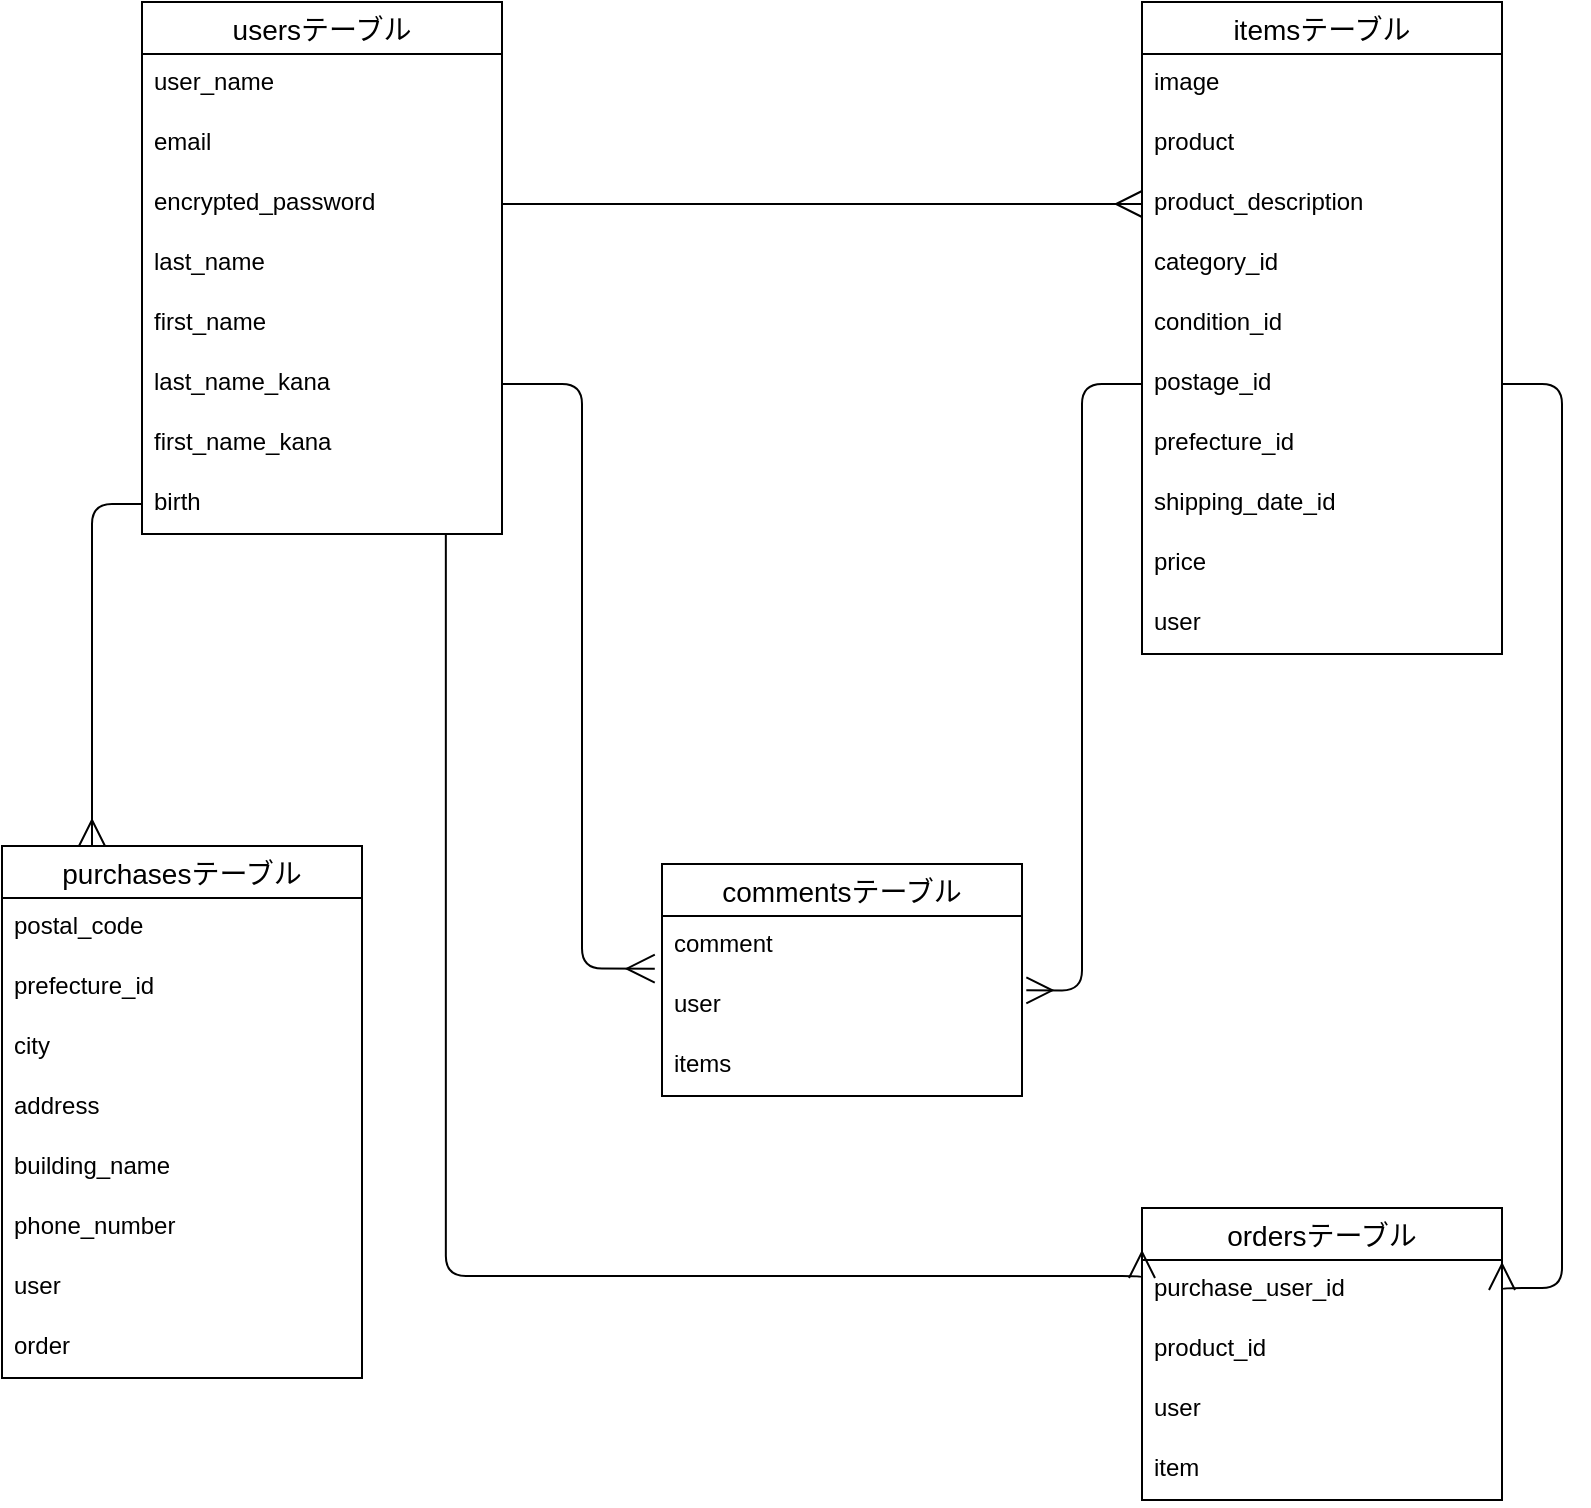 <mxfile>
    <diagram id="lXzWbCZwqVX-z7QhII1w" name="ページ1">
        <mxGraphModel dx="907" dy="836" grid="1" gridSize="10" guides="1" tooltips="1" connect="1" arrows="1" fold="1" page="1" pageScale="1" pageWidth="827" pageHeight="1169" math="0" shadow="0">
            <root>
                <mxCell id="0"/>
                <mxCell id="1" parent="0"/>
                <mxCell id="103" value="usersテーブル" style="swimlane;fontStyle=0;childLayout=stackLayout;horizontal=1;startSize=26;horizontalStack=0;resizeParent=1;resizeParentMax=0;resizeLast=0;collapsible=1;marginBottom=0;align=center;fontSize=14;" parent="1" vertex="1">
                    <mxGeometry x="80" y="38" width="180" height="266" as="geometry"/>
                </mxCell>
                <mxCell id="104" value="user_name" style="text;strokeColor=none;fillColor=none;spacingLeft=4;spacingRight=4;overflow=hidden;rotatable=0;points=[[0,0.5],[1,0.5]];portConstraint=eastwest;fontSize=12;" parent="103" vertex="1">
                    <mxGeometry y="26" width="180" height="30" as="geometry"/>
                </mxCell>
                <mxCell id="107" value="email" style="text;strokeColor=none;fillColor=none;spacingLeft=4;spacingRight=4;overflow=hidden;rotatable=0;points=[[0,0.5],[1,0.5]];portConstraint=eastwest;fontSize=12;" parent="103" vertex="1">
                    <mxGeometry y="56" width="180" height="30" as="geometry"/>
                </mxCell>
                <mxCell id="176" value="encrypted_password" style="text;strokeColor=none;fillColor=none;spacingLeft=4;spacingRight=4;overflow=hidden;rotatable=0;points=[[0,0.5],[1,0.5]];portConstraint=eastwest;fontSize=12;" parent="103" vertex="1">
                    <mxGeometry y="86" width="180" height="30" as="geometry"/>
                </mxCell>
                <mxCell id="179" value="last_name" style="text;strokeColor=none;fillColor=none;spacingLeft=4;spacingRight=4;overflow=hidden;rotatable=0;points=[[0,0.5],[1,0.5]];portConstraint=eastwest;fontSize=12;" parent="103" vertex="1">
                    <mxGeometry y="116" width="180" height="30" as="geometry"/>
                </mxCell>
                <mxCell id="178" value="first_name" style="text;strokeColor=none;fillColor=none;spacingLeft=4;spacingRight=4;overflow=hidden;rotatable=0;points=[[0,0.5],[1,0.5]];portConstraint=eastwest;fontSize=12;" parent="103" vertex="1">
                    <mxGeometry y="146" width="180" height="30" as="geometry"/>
                </mxCell>
                <mxCell id="110" value="last_name_kana" style="text;strokeColor=none;fillColor=none;spacingLeft=4;spacingRight=4;overflow=hidden;rotatable=0;points=[[0,0.5],[1,0.5]];portConstraint=eastwest;fontSize=12;" parent="103" vertex="1">
                    <mxGeometry y="176" width="180" height="30" as="geometry"/>
                </mxCell>
                <mxCell id="111" value="first_name_kana" style="text;strokeColor=none;fillColor=none;spacingLeft=4;spacingRight=4;overflow=hidden;rotatable=0;points=[[0,0.5],[1,0.5]];portConstraint=eastwest;fontSize=12;" parent="103" vertex="1">
                    <mxGeometry y="206" width="180" height="30" as="geometry"/>
                </mxCell>
                <mxCell id="112" value="birth" style="text;strokeColor=none;fillColor=none;spacingLeft=4;spacingRight=4;overflow=hidden;rotatable=0;points=[[0,0.5],[1,0.5]];portConstraint=eastwest;fontSize=12;" parent="103" vertex="1">
                    <mxGeometry y="236" width="180" height="30" as="geometry"/>
                </mxCell>
                <mxCell id="117" value="itemsテーブル" style="swimlane;fontStyle=0;childLayout=stackLayout;horizontal=1;startSize=26;horizontalStack=0;resizeParent=1;resizeParentMax=0;resizeLast=0;collapsible=1;marginBottom=0;align=center;fontSize=14;" parent="1" vertex="1">
                    <mxGeometry x="580" y="38" width="180" height="326" as="geometry"/>
                </mxCell>
                <mxCell id="118" value="image" style="text;strokeColor=none;fillColor=none;spacingLeft=4;spacingRight=4;overflow=hidden;rotatable=0;points=[[0,0.5],[1,0.5]];portConstraint=eastwest;fontSize=12;" parent="117" vertex="1">
                    <mxGeometry y="26" width="180" height="30" as="geometry"/>
                </mxCell>
                <mxCell id="119" value="product" style="text;strokeColor=none;fillColor=none;spacingLeft=4;spacingRight=4;overflow=hidden;rotatable=0;points=[[0,0.5],[1,0.5]];portConstraint=eastwest;fontSize=12;" parent="117" vertex="1">
                    <mxGeometry y="56" width="180" height="30" as="geometry"/>
                </mxCell>
                <mxCell id="120" value="product_description" style="text;strokeColor=none;fillColor=none;spacingLeft=4;spacingRight=4;overflow=hidden;rotatable=0;points=[[0,0.5],[1,0.5]];portConstraint=eastwest;fontSize=12;" parent="117" vertex="1">
                    <mxGeometry y="86" width="180" height="30" as="geometry"/>
                </mxCell>
                <mxCell id="121" value="category_id" style="text;strokeColor=none;fillColor=none;spacingLeft=4;spacingRight=4;overflow=hidden;rotatable=0;points=[[0,0.5],[1,0.5]];portConstraint=eastwest;fontSize=12;" parent="117" vertex="1">
                    <mxGeometry y="116" width="180" height="30" as="geometry"/>
                </mxCell>
                <mxCell id="122" value="condition_id" style="text;strokeColor=none;fillColor=none;spacingLeft=4;spacingRight=4;overflow=hidden;rotatable=0;points=[[0,0.5],[1,0.5]];portConstraint=eastwest;fontSize=12;" parent="117" vertex="1">
                    <mxGeometry y="146" width="180" height="30" as="geometry"/>
                </mxCell>
                <mxCell id="139" value="postage_id" style="text;strokeColor=none;fillColor=none;spacingLeft=4;spacingRight=4;overflow=hidden;rotatable=0;points=[[0,0.5],[1,0.5]];portConstraint=eastwest;fontSize=12;" parent="117" vertex="1">
                    <mxGeometry y="176" width="180" height="30" as="geometry"/>
                </mxCell>
                <mxCell id="140" value="prefecture_id" style="text;strokeColor=none;fillColor=none;spacingLeft=4;spacingRight=4;overflow=hidden;rotatable=0;points=[[0,0.5],[1,0.5]];portConstraint=eastwest;fontSize=12;" parent="117" vertex="1">
                    <mxGeometry y="206" width="180" height="30" as="geometry"/>
                </mxCell>
                <mxCell id="141" value="shipping_date_id" style="text;strokeColor=none;fillColor=none;spacingLeft=4;spacingRight=4;overflow=hidden;rotatable=0;points=[[0,0.5],[1,0.5]];portConstraint=eastwest;fontSize=12;" parent="117" vertex="1">
                    <mxGeometry y="236" width="180" height="30" as="geometry"/>
                </mxCell>
                <mxCell id="142" value="price" style="text;strokeColor=none;fillColor=none;spacingLeft=4;spacingRight=4;overflow=hidden;rotatable=0;points=[[0,0.5],[1,0.5]];portConstraint=eastwest;fontSize=12;" parent="117" vertex="1">
                    <mxGeometry y="266" width="180" height="30" as="geometry"/>
                </mxCell>
                <mxCell id="143" value="user" style="text;strokeColor=none;fillColor=none;spacingLeft=4;spacingRight=4;overflow=hidden;rotatable=0;points=[[0,0.5],[1,0.5]];portConstraint=eastwest;fontSize=12;" parent="117" vertex="1">
                    <mxGeometry y="296" width="180" height="30" as="geometry"/>
                </mxCell>
                <mxCell id="145" value="commentsテーブル" style="swimlane;fontStyle=0;childLayout=stackLayout;horizontal=1;startSize=26;horizontalStack=0;resizeParent=1;resizeParentMax=0;resizeLast=0;collapsible=1;marginBottom=0;align=center;fontSize=14;" parent="1" vertex="1">
                    <mxGeometry x="340" y="469" width="180" height="116" as="geometry"/>
                </mxCell>
                <mxCell id="146" value="comment" style="text;strokeColor=none;fillColor=none;spacingLeft=4;spacingRight=4;overflow=hidden;rotatable=0;points=[[0,0.5],[1,0.5]];portConstraint=eastwest;fontSize=12;" parent="145" vertex="1">
                    <mxGeometry y="26" width="180" height="30" as="geometry"/>
                </mxCell>
                <mxCell id="147" value="user" style="text;strokeColor=none;fillColor=none;spacingLeft=4;spacingRight=4;overflow=hidden;rotatable=0;points=[[0,0.5],[1,0.5]];portConstraint=eastwest;fontSize=12;" parent="145" vertex="1">
                    <mxGeometry y="56" width="180" height="30" as="geometry"/>
                </mxCell>
                <mxCell id="148" value="items" style="text;strokeColor=none;fillColor=none;spacingLeft=4;spacingRight=4;overflow=hidden;rotatable=0;points=[[0,0.5],[1,0.5]];portConstraint=eastwest;fontSize=12;" parent="145" vertex="1">
                    <mxGeometry y="86" width="180" height="30" as="geometry"/>
                </mxCell>
                <mxCell id="156" value="purchasesテーブル" style="swimlane;fontStyle=0;childLayout=stackLayout;horizontal=1;startSize=26;horizontalStack=0;resizeParent=1;resizeParentMax=0;resizeLast=0;collapsible=1;marginBottom=0;align=center;fontSize=14;" parent="1" vertex="1">
                    <mxGeometry x="10" y="460" width="180" height="266" as="geometry"/>
                </mxCell>
                <mxCell id="161" value="postal_code" style="text;strokeColor=none;fillColor=none;spacingLeft=4;spacingRight=4;overflow=hidden;rotatable=0;points=[[0,0.5],[1,0.5]];portConstraint=eastwest;fontSize=12;" parent="156" vertex="1">
                    <mxGeometry y="26" width="180" height="30" as="geometry"/>
                </mxCell>
                <mxCell id="162" value="prefecture_id" style="text;strokeColor=none;fillColor=none;spacingLeft=4;spacingRight=4;overflow=hidden;rotatable=0;points=[[0,0.5],[1,0.5]];portConstraint=eastwest;fontSize=12;" parent="156" vertex="1">
                    <mxGeometry y="56" width="180" height="30" as="geometry"/>
                </mxCell>
                <mxCell id="163" value="city" style="text;strokeColor=none;fillColor=none;spacingLeft=4;spacingRight=4;overflow=hidden;rotatable=0;points=[[0,0.5],[1,0.5]];portConstraint=eastwest;fontSize=12;" parent="156" vertex="1">
                    <mxGeometry y="86" width="180" height="30" as="geometry"/>
                </mxCell>
                <mxCell id="164" value="address" style="text;strokeColor=none;fillColor=none;spacingLeft=4;spacingRight=4;overflow=hidden;rotatable=0;points=[[0,0.5],[1,0.5]];portConstraint=eastwest;fontSize=12;" parent="156" vertex="1">
                    <mxGeometry y="116" width="180" height="30" as="geometry"/>
                </mxCell>
                <mxCell id="165" value="building_name" style="text;strokeColor=none;fillColor=none;spacingLeft=4;spacingRight=4;overflow=hidden;rotatable=0;points=[[0,0.5],[1,0.5]];portConstraint=eastwest;fontSize=12;" parent="156" vertex="1">
                    <mxGeometry y="146" width="180" height="30" as="geometry"/>
                </mxCell>
                <mxCell id="166" value="phone_number" style="text;strokeColor=none;fillColor=none;spacingLeft=4;spacingRight=4;overflow=hidden;rotatable=0;points=[[0,0.5],[1,0.5]];portConstraint=eastwest;fontSize=12;" parent="156" vertex="1">
                    <mxGeometry y="176" width="180" height="30" as="geometry"/>
                </mxCell>
                <mxCell id="189" value="user" style="text;strokeColor=none;fillColor=none;spacingLeft=4;spacingRight=4;overflow=hidden;rotatable=0;points=[[0,0.5],[1,0.5]];portConstraint=eastwest;fontSize=12;" vertex="1" parent="156">
                    <mxGeometry y="206" width="180" height="30" as="geometry"/>
                </mxCell>
                <mxCell id="190" value="order" style="text;strokeColor=none;fillColor=none;spacingLeft=4;spacingRight=4;overflow=hidden;rotatable=0;points=[[0,0.5],[1,0.5]];portConstraint=eastwest;fontSize=12;" vertex="1" parent="156">
                    <mxGeometry y="236" width="180" height="30" as="geometry"/>
                </mxCell>
                <mxCell id="169" style="edgeStyle=none;html=1;exitX=1;exitY=0.5;exitDx=0;exitDy=0;entryX=0;entryY=0.5;entryDx=0;entryDy=0;endArrow=ERmany;endFill=0;endSize=11;" parent="1" source="176" target="120" edge="1">
                    <mxGeometry relative="1" as="geometry">
                        <mxPoint x="260.0" y="169" as="sourcePoint"/>
                    </mxGeometry>
                </mxCell>
                <mxCell id="171" style="edgeStyle=none;html=1;endArrow=none;endFill=0;" parent="1" edge="1">
                    <mxGeometry relative="1" as="geometry">
                        <mxPoint x="320" y="229" as="targetPoint"/>
                        <mxPoint x="320" y="229" as="sourcePoint"/>
                    </mxGeometry>
                </mxCell>
                <mxCell id="172" style="edgeStyle=orthogonalEdgeStyle;html=1;endArrow=ERmany;endFill=0;entryX=-0.02;entryY=0.878;entryDx=0;entryDy=0;entryPerimeter=0;endSize=12;exitX=1;exitY=0.5;exitDx=0;exitDy=0;" parent="1" source="110" target="146" edge="1">
                    <mxGeometry relative="1" as="geometry">
                        <mxPoint x="300" y="229" as="targetPoint"/>
                        <mxPoint x="290" y="330" as="sourcePoint"/>
                    </mxGeometry>
                </mxCell>
                <mxCell id="173" style="edgeStyle=orthogonalEdgeStyle;html=1;exitX=0;exitY=0.5;exitDx=0;exitDy=0;entryX=1.012;entryY=0.239;entryDx=0;entryDy=0;entryPerimeter=0;endArrow=ERmany;endFill=0;endSize=11;" parent="1" source="139" target="147" edge="1">
                    <mxGeometry relative="1" as="geometry"/>
                </mxCell>
                <mxCell id="180" style="edgeStyle=orthogonalEdgeStyle;html=1;exitX=0;exitY=0.5;exitDx=0;exitDy=0;entryX=0.25;entryY=0;entryDx=0;entryDy=0;endArrow=ERmany;endFill=0;endSize=11;" parent="1" source="112" target="156" edge="1">
                    <mxGeometry relative="1" as="geometry"/>
                </mxCell>
                <mxCell id="181" value="ordersテーブル" style="swimlane;fontStyle=0;childLayout=stackLayout;horizontal=1;startSize=26;horizontalStack=0;resizeParent=1;resizeParentMax=0;resizeLast=0;collapsible=1;marginBottom=0;align=center;fontSize=14;" vertex="1" parent="1">
                    <mxGeometry x="580" y="641" width="180" height="146" as="geometry"/>
                </mxCell>
                <mxCell id="182" value="purchase_user_id" style="text;strokeColor=none;fillColor=none;spacingLeft=4;spacingRight=4;overflow=hidden;rotatable=0;points=[[0,0.5],[1,0.5]];portConstraint=eastwest;fontSize=12;" vertex="1" parent="181">
                    <mxGeometry y="26" width="180" height="30" as="geometry"/>
                </mxCell>
                <mxCell id="183" value="product_id" style="text;strokeColor=none;fillColor=none;spacingLeft=4;spacingRight=4;overflow=hidden;rotatable=0;points=[[0,0.5],[1,0.5]];portConstraint=eastwest;fontSize=12;" vertex="1" parent="181">
                    <mxGeometry y="56" width="180" height="30" as="geometry"/>
                </mxCell>
                <mxCell id="191" value="user" style="text;strokeColor=none;fillColor=none;spacingLeft=4;spacingRight=4;overflow=hidden;rotatable=0;points=[[0,0.5],[1,0.5]];portConstraint=eastwest;fontSize=12;" vertex="1" parent="181">
                    <mxGeometry y="86" width="180" height="30" as="geometry"/>
                </mxCell>
                <mxCell id="192" value="item" style="text;strokeColor=none;fillColor=none;spacingLeft=4;spacingRight=4;overflow=hidden;rotatable=0;points=[[0,0.5],[1,0.5]];portConstraint=eastwest;fontSize=12;" vertex="1" parent="181">
                    <mxGeometry y="116" width="180" height="30" as="geometry"/>
                </mxCell>
                <mxCell id="185" style="edgeStyle=elbowEdgeStyle;html=1;entryX=0;entryY=0.3;entryDx=0;entryDy=0;entryPerimeter=0;elbow=vertical;exitX=0.844;exitY=1;exitDx=0;exitDy=0;exitPerimeter=0;endArrow=ERmany;endFill=0;endSize=11;" edge="1" parent="1" source="112" target="182">
                    <mxGeometry relative="1" as="geometry">
                        <mxPoint x="270" y="289" as="sourcePoint"/>
                        <Array as="points">
                            <mxPoint x="370" y="675"/>
                            <mxPoint x="410" y="670"/>
                        </Array>
                    </mxGeometry>
                </mxCell>
                <mxCell id="187" style="elbow=vertical;html=1;exitX=1;exitY=0.5;exitDx=0;exitDy=0;endArrow=ERmany;endFill=0;endSize=11;edgeStyle=orthogonalEdgeStyle;entryX=1;entryY=0.5;entryDx=0;entryDy=0;" edge="1" parent="1" source="139" target="182">
                    <mxGeometry relative="1" as="geometry">
                        <mxPoint x="790" y="680" as="targetPoint"/>
                        <Array as="points">
                            <mxPoint x="790" y="229"/>
                            <mxPoint x="790" y="681"/>
                        </Array>
                    </mxGeometry>
                </mxCell>
            </root>
        </mxGraphModel>
    </diagram>
</mxfile>